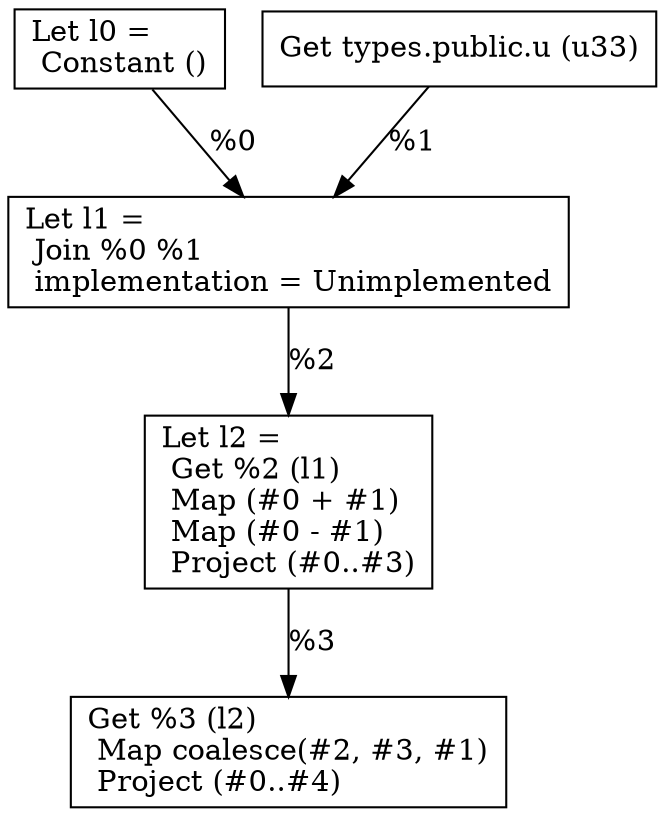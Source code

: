 digraph G {
    node0 [shape = record, label="Let l0 =\l Constant ()\l"]
    node1 [shape = record, label=" Get types.public.u (u33)\l"]
    node2 [shape = record, label="Let l1 =\l Join %0 %1\l  implementation = Unimplemented\l"]
    node3 [shape = record, label="Let l2 =\l Get %2 (l1)\l Map (#0 + #1)\l Map (#0 - #1)\l Project (#0..#3)\l"]
    node4 [shape = record, label=" Get %3 (l2)\l Map coalesce(#2, #3, #1)\l Project (#0..#4)\l"]
    node3 -> node4 [label = "%3\l"]
    node1 -> node2 [label = "%1\l"]
    node2 -> node3 [label = "%2\l"]
    node0 -> node2 [label = "%0\l"]
}
